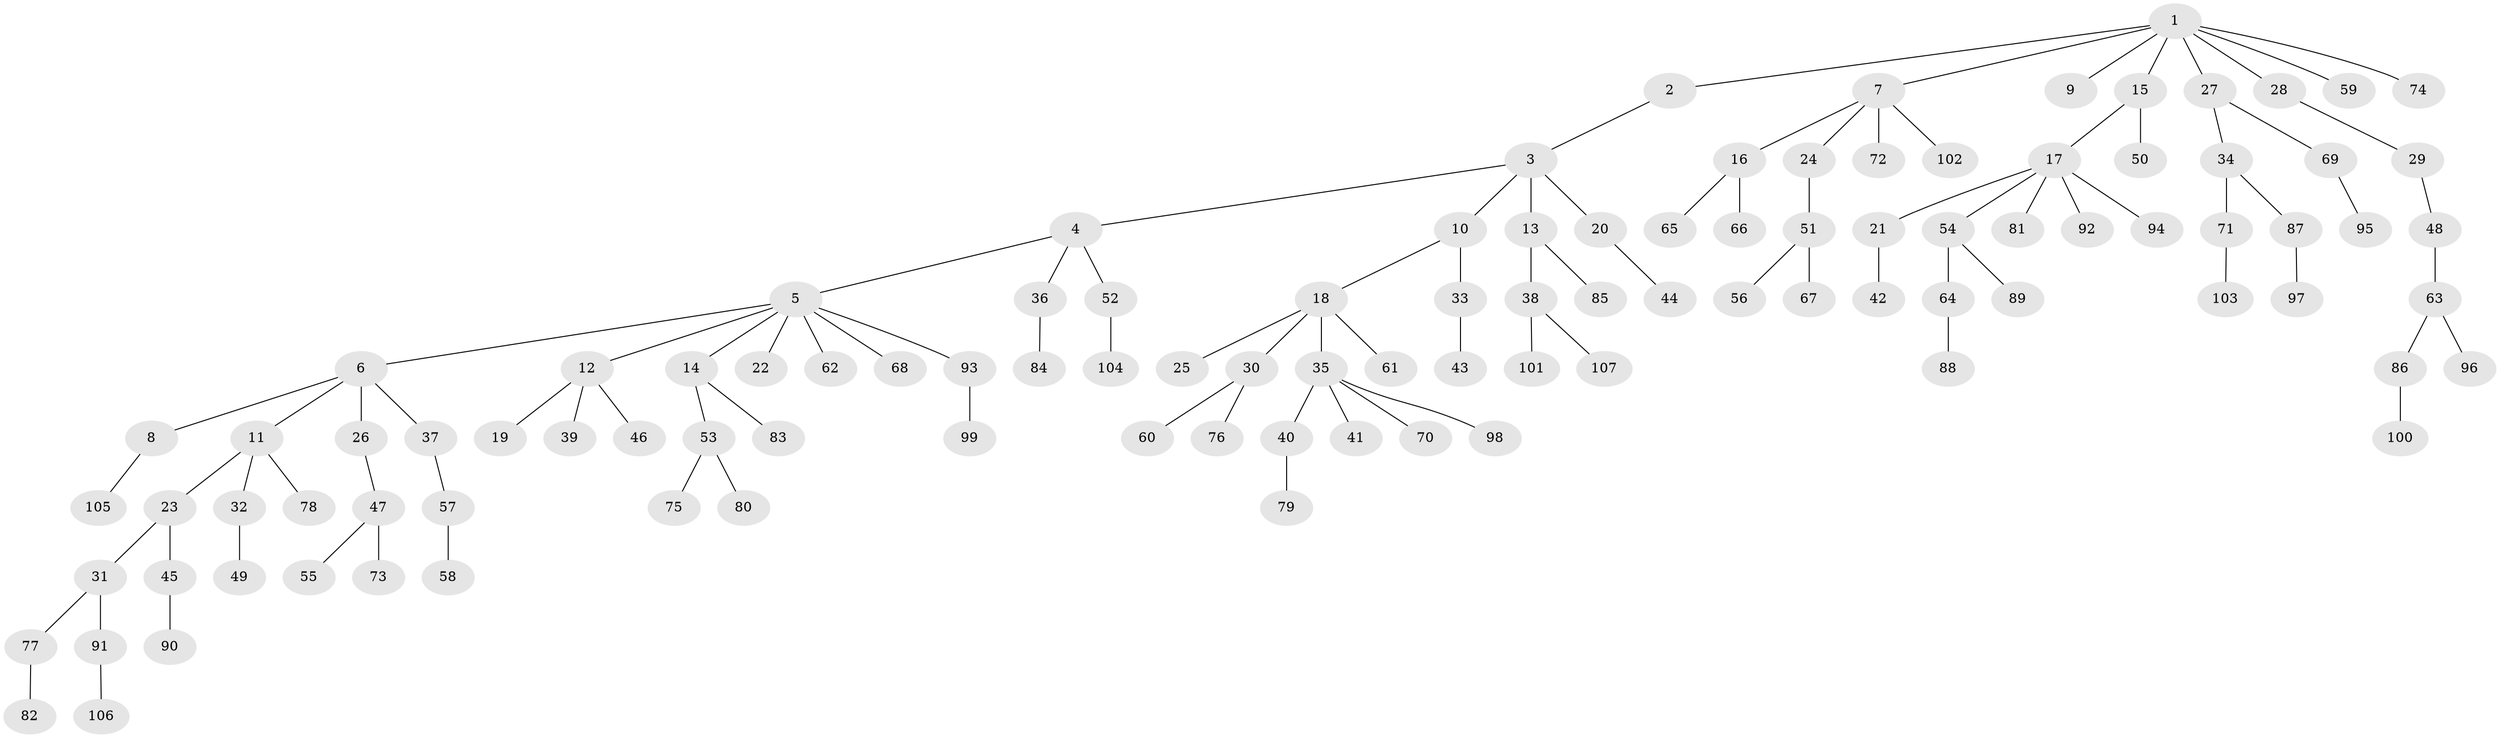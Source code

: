 // Generated by graph-tools (version 1.1) at 2025/36/03/09/25 02:36:52]
// undirected, 107 vertices, 106 edges
graph export_dot {
graph [start="1"]
  node [color=gray90,style=filled];
  1;
  2;
  3;
  4;
  5;
  6;
  7;
  8;
  9;
  10;
  11;
  12;
  13;
  14;
  15;
  16;
  17;
  18;
  19;
  20;
  21;
  22;
  23;
  24;
  25;
  26;
  27;
  28;
  29;
  30;
  31;
  32;
  33;
  34;
  35;
  36;
  37;
  38;
  39;
  40;
  41;
  42;
  43;
  44;
  45;
  46;
  47;
  48;
  49;
  50;
  51;
  52;
  53;
  54;
  55;
  56;
  57;
  58;
  59;
  60;
  61;
  62;
  63;
  64;
  65;
  66;
  67;
  68;
  69;
  70;
  71;
  72;
  73;
  74;
  75;
  76;
  77;
  78;
  79;
  80;
  81;
  82;
  83;
  84;
  85;
  86;
  87;
  88;
  89;
  90;
  91;
  92;
  93;
  94;
  95;
  96;
  97;
  98;
  99;
  100;
  101;
  102;
  103;
  104;
  105;
  106;
  107;
  1 -- 2;
  1 -- 7;
  1 -- 9;
  1 -- 15;
  1 -- 27;
  1 -- 28;
  1 -- 59;
  1 -- 74;
  2 -- 3;
  3 -- 4;
  3 -- 10;
  3 -- 13;
  3 -- 20;
  4 -- 5;
  4 -- 36;
  4 -- 52;
  5 -- 6;
  5 -- 12;
  5 -- 14;
  5 -- 22;
  5 -- 62;
  5 -- 68;
  5 -- 93;
  6 -- 8;
  6 -- 11;
  6 -- 26;
  6 -- 37;
  7 -- 16;
  7 -- 24;
  7 -- 72;
  7 -- 102;
  8 -- 105;
  10 -- 18;
  10 -- 33;
  11 -- 23;
  11 -- 32;
  11 -- 78;
  12 -- 19;
  12 -- 39;
  12 -- 46;
  13 -- 38;
  13 -- 85;
  14 -- 53;
  14 -- 83;
  15 -- 17;
  15 -- 50;
  16 -- 65;
  16 -- 66;
  17 -- 21;
  17 -- 54;
  17 -- 81;
  17 -- 92;
  17 -- 94;
  18 -- 25;
  18 -- 30;
  18 -- 35;
  18 -- 61;
  20 -- 44;
  21 -- 42;
  23 -- 31;
  23 -- 45;
  24 -- 51;
  26 -- 47;
  27 -- 34;
  27 -- 69;
  28 -- 29;
  29 -- 48;
  30 -- 60;
  30 -- 76;
  31 -- 77;
  31 -- 91;
  32 -- 49;
  33 -- 43;
  34 -- 71;
  34 -- 87;
  35 -- 40;
  35 -- 41;
  35 -- 70;
  35 -- 98;
  36 -- 84;
  37 -- 57;
  38 -- 101;
  38 -- 107;
  40 -- 79;
  45 -- 90;
  47 -- 55;
  47 -- 73;
  48 -- 63;
  51 -- 56;
  51 -- 67;
  52 -- 104;
  53 -- 75;
  53 -- 80;
  54 -- 64;
  54 -- 89;
  57 -- 58;
  63 -- 86;
  63 -- 96;
  64 -- 88;
  69 -- 95;
  71 -- 103;
  77 -- 82;
  86 -- 100;
  87 -- 97;
  91 -- 106;
  93 -- 99;
}
